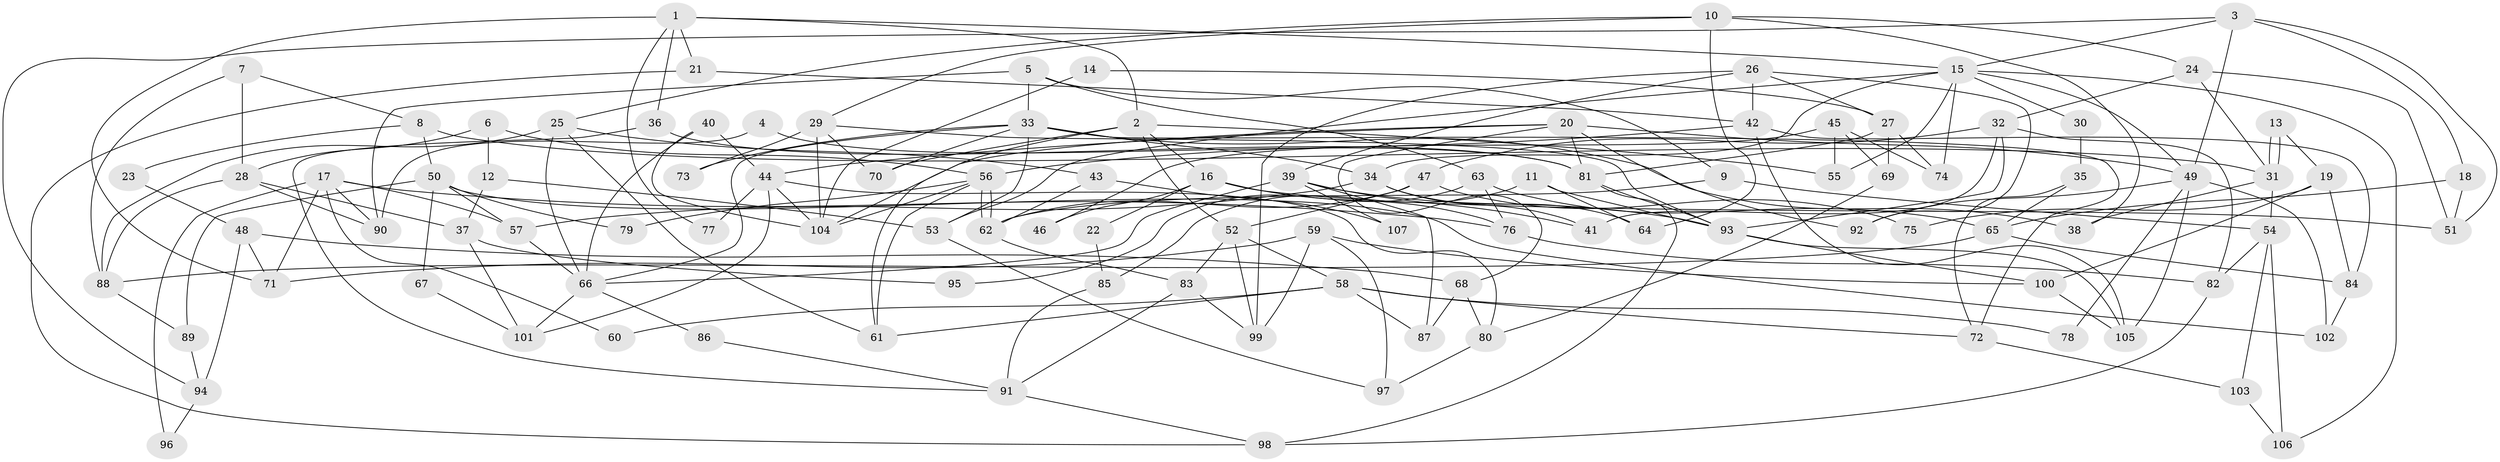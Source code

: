 // coarse degree distribution, {10: 0.023255813953488372, 6: 0.09302325581395349, 9: 0.13953488372093023, 5: 0.09302325581395349, 2: 0.18604651162790697, 11: 0.06976744186046512, 3: 0.11627906976744186, 8: 0.09302325581395349, 12: 0.023255813953488372, 4: 0.11627906976744186, 7: 0.046511627906976744}
// Generated by graph-tools (version 1.1) at 2025/51/03/04/25 22:51:13]
// undirected, 107 vertices, 214 edges
graph export_dot {
  node [color=gray90,style=filled];
  1;
  2;
  3;
  4;
  5;
  6;
  7;
  8;
  9;
  10;
  11;
  12;
  13;
  14;
  15;
  16;
  17;
  18;
  19;
  20;
  21;
  22;
  23;
  24;
  25;
  26;
  27;
  28;
  29;
  30;
  31;
  32;
  33;
  34;
  35;
  36;
  37;
  38;
  39;
  40;
  41;
  42;
  43;
  44;
  45;
  46;
  47;
  48;
  49;
  50;
  51;
  52;
  53;
  54;
  55;
  56;
  57;
  58;
  59;
  60;
  61;
  62;
  63;
  64;
  65;
  66;
  67;
  68;
  69;
  70;
  71;
  72;
  73;
  74;
  75;
  76;
  77;
  78;
  79;
  80;
  81;
  82;
  83;
  84;
  85;
  86;
  87;
  88;
  89;
  90;
  91;
  92;
  93;
  94;
  95;
  96;
  97;
  98;
  99;
  100;
  101;
  102;
  103;
  104;
  105;
  106;
  107;
  1 -- 15;
  1 -- 21;
  1 -- 2;
  1 -- 36;
  1 -- 71;
  1 -- 77;
  2 -- 61;
  2 -- 16;
  2 -- 52;
  2 -- 55;
  2 -- 70;
  3 -- 49;
  3 -- 15;
  3 -- 18;
  3 -- 51;
  3 -- 94;
  4 -- 81;
  4 -- 90;
  5 -- 9;
  5 -- 33;
  5 -- 63;
  5 -- 90;
  6 -- 12;
  6 -- 56;
  6 -- 28;
  7 -- 88;
  7 -- 8;
  7 -- 28;
  8 -- 50;
  8 -- 31;
  8 -- 23;
  9 -- 62;
  9 -- 54;
  10 -- 25;
  10 -- 38;
  10 -- 24;
  10 -- 29;
  10 -- 64;
  11 -- 93;
  11 -- 64;
  11 -- 85;
  12 -- 53;
  12 -- 37;
  13 -- 31;
  13 -- 31;
  13 -- 19;
  14 -- 27;
  14 -- 104;
  15 -- 49;
  15 -- 106;
  15 -- 30;
  15 -- 34;
  15 -- 53;
  15 -- 55;
  15 -- 74;
  16 -- 51;
  16 -- 22;
  16 -- 46;
  16 -- 76;
  17 -- 90;
  17 -- 76;
  17 -- 57;
  17 -- 60;
  17 -- 71;
  17 -- 96;
  18 -- 51;
  18 -- 65;
  19 -- 100;
  19 -- 84;
  19 -- 75;
  20 -- 104;
  20 -- 92;
  20 -- 44;
  20 -- 49;
  20 -- 68;
  20 -- 81;
  21 -- 98;
  21 -- 42;
  22 -- 85;
  23 -- 48;
  24 -- 32;
  24 -- 31;
  24 -- 51;
  25 -- 61;
  25 -- 66;
  25 -- 43;
  25 -- 88;
  26 -- 39;
  26 -- 99;
  26 -- 27;
  26 -- 42;
  26 -- 92;
  27 -- 69;
  27 -- 74;
  27 -- 81;
  28 -- 37;
  28 -- 88;
  28 -- 90;
  29 -- 104;
  29 -- 70;
  29 -- 73;
  29 -- 93;
  30 -- 35;
  31 -- 38;
  31 -- 54;
  32 -- 93;
  32 -- 82;
  32 -- 41;
  32 -- 47;
  33 -- 70;
  33 -- 34;
  33 -- 38;
  33 -- 53;
  33 -- 66;
  33 -- 72;
  33 -- 73;
  34 -- 57;
  34 -- 41;
  34 -- 64;
  35 -- 72;
  35 -- 65;
  36 -- 81;
  36 -- 91;
  37 -- 101;
  37 -- 95;
  39 -- 93;
  39 -- 41;
  39 -- 66;
  39 -- 87;
  39 -- 107;
  40 -- 44;
  40 -- 66;
  40 -- 104;
  42 -- 56;
  42 -- 84;
  42 -- 105;
  43 -- 62;
  43 -- 107;
  44 -- 80;
  44 -- 77;
  44 -- 101;
  44 -- 104;
  45 -- 74;
  45 -- 55;
  45 -- 46;
  45 -- 69;
  47 -- 52;
  47 -- 62;
  47 -- 75;
  48 -- 71;
  48 -- 94;
  48 -- 68;
  49 -- 105;
  49 -- 78;
  49 -- 92;
  49 -- 102;
  50 -- 57;
  50 -- 102;
  50 -- 67;
  50 -- 79;
  50 -- 89;
  52 -- 99;
  52 -- 58;
  52 -- 83;
  53 -- 97;
  54 -- 82;
  54 -- 103;
  54 -- 106;
  56 -- 104;
  56 -- 62;
  56 -- 62;
  56 -- 61;
  56 -- 79;
  57 -- 66;
  58 -- 87;
  58 -- 60;
  58 -- 61;
  58 -- 72;
  58 -- 78;
  59 -- 71;
  59 -- 100;
  59 -- 97;
  59 -- 99;
  62 -- 83;
  63 -- 65;
  63 -- 76;
  63 -- 95;
  65 -- 88;
  65 -- 84;
  66 -- 86;
  66 -- 101;
  67 -- 101;
  68 -- 80;
  68 -- 87;
  69 -- 80;
  72 -- 103;
  76 -- 82;
  80 -- 97;
  81 -- 93;
  81 -- 98;
  82 -- 98;
  83 -- 91;
  83 -- 99;
  84 -- 102;
  85 -- 91;
  86 -- 91;
  88 -- 89;
  89 -- 94;
  91 -- 98;
  93 -- 100;
  93 -- 105;
  94 -- 96;
  100 -- 105;
  103 -- 106;
}
